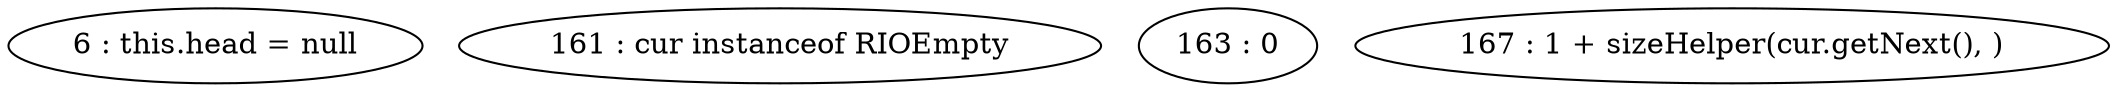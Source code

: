 digraph G {
"6 : this.head = null"
"161 : cur instanceof RIOEmpty"
"163 : 0"
"167 : 1 + sizeHelper(cur.getNext(), )"
}
